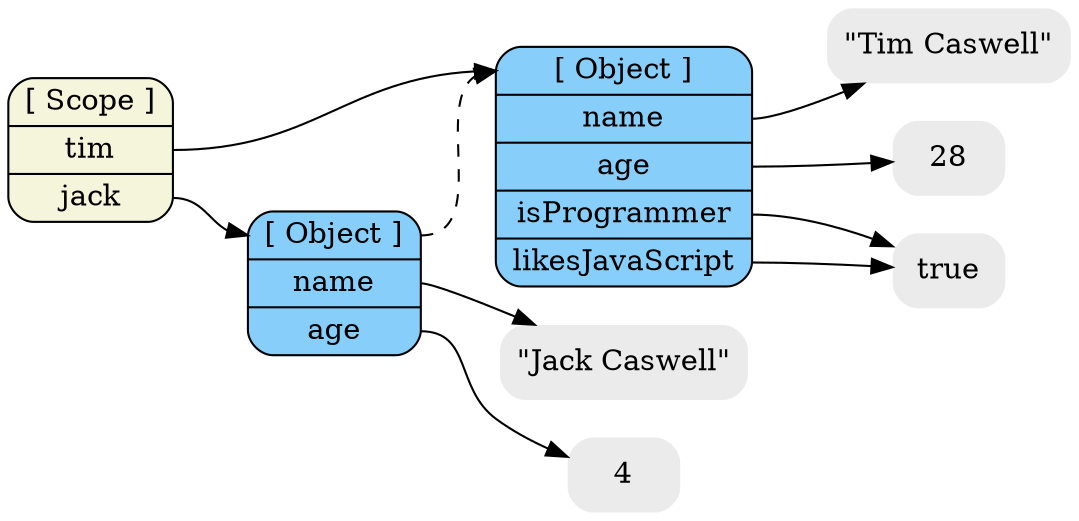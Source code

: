digraph finite_state_machine {
	size="8,5"
	rankdir = "LR"

  /* Execution Contexts */
  node [shape=Mrecord, fillcolor=beige, style=filled];
  top [label="<__proto__>[ Scope ]|<tim>tim|<jack>jack"];

  /* Normal Objects */
  node [shape = Mrecord, fillcolor=lightskyblue, style=filled];
  obj1 [label = "<__proto__>[ Object ]|<name>name|<age>age|<isProgrammer>isProgrammer|<likesJavaScript>likesJavaScript"];
  obj2 [label = "<__proto__>[ Object ]|<name>name|<age>age"];


  /* Literals */
  node [shape = plaintext, fillcolor=gray92, style="filled,rounded"];
  s_tim [label="\"Tim Caswell\""]
  s_jack [label="\"Jack Caswell\""]
  true [label="true"]
  n4 [label="4"]
  n28 [label="28"]
  
  /* References */
  top:tim -> obj1:__proto__;
  obj1:name -> s_tim;
  obj1:age -> n28;
  obj1:isProgrammer -> true;
  obj1:likesJavaScript -> true;
  top:jack -> obj2:__proto__;
  obj2:name -> s_jack;
  obj2:age -> n4;
  
  /* Inheritance Chains */
  edge [style=dashed]
  obj2:__proto__ -> obj1:__proto__;

}